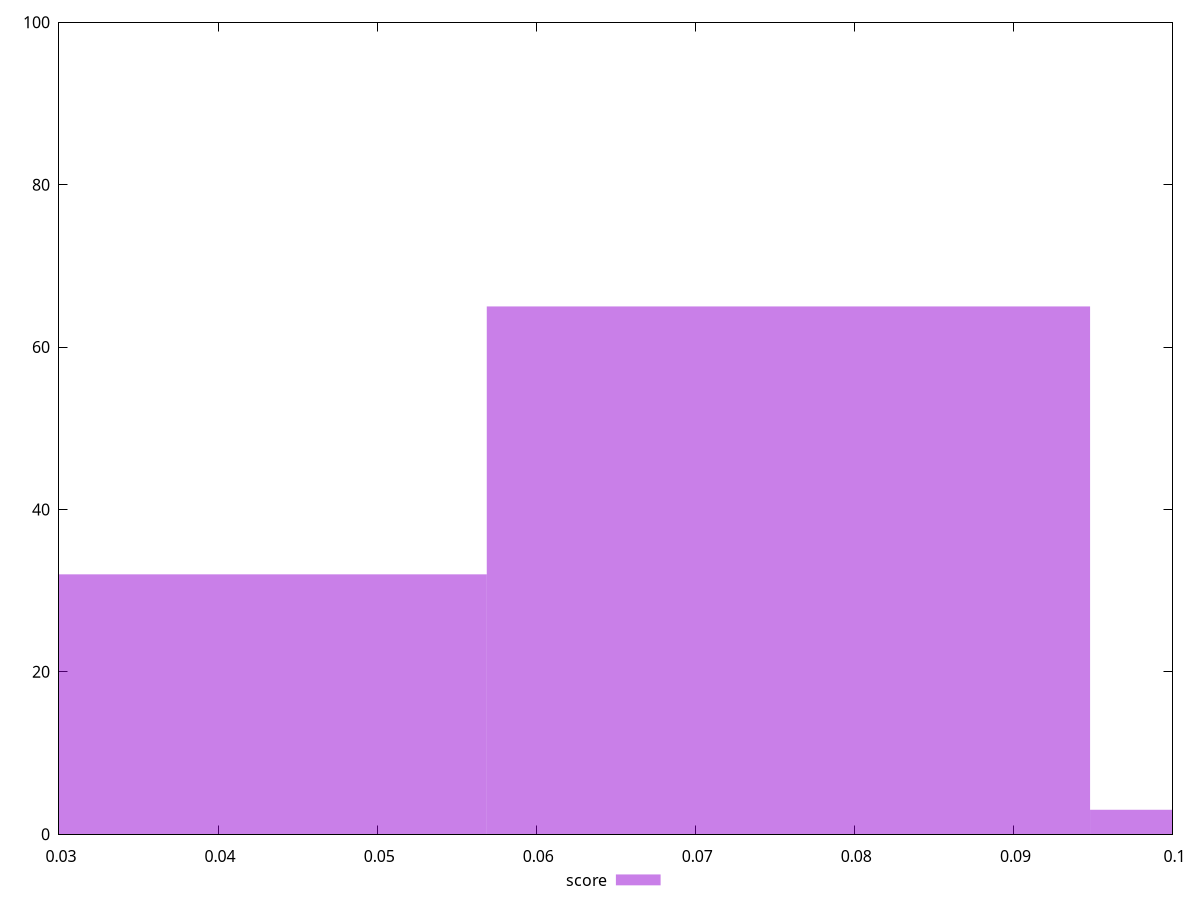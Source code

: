 reset

$score <<EOF
0.03792763480138855 32
0.0758552696027771 65
0.11378290440416564 3
EOF

set key outside below
set boxwidth 0.03792763480138855
set xrange [0.03:0.1]
set yrange [0:100]
set trange [0:100]
set style fill transparent solid 0.5 noborder
set terminal svg size 640, 490 enhanced background rgb 'white'
set output "report_00013_2021-02-09T12-04-24.940Z/interactive/samples/pages+cached/score/histogram.svg"

plot $score title "score" with boxes

reset
